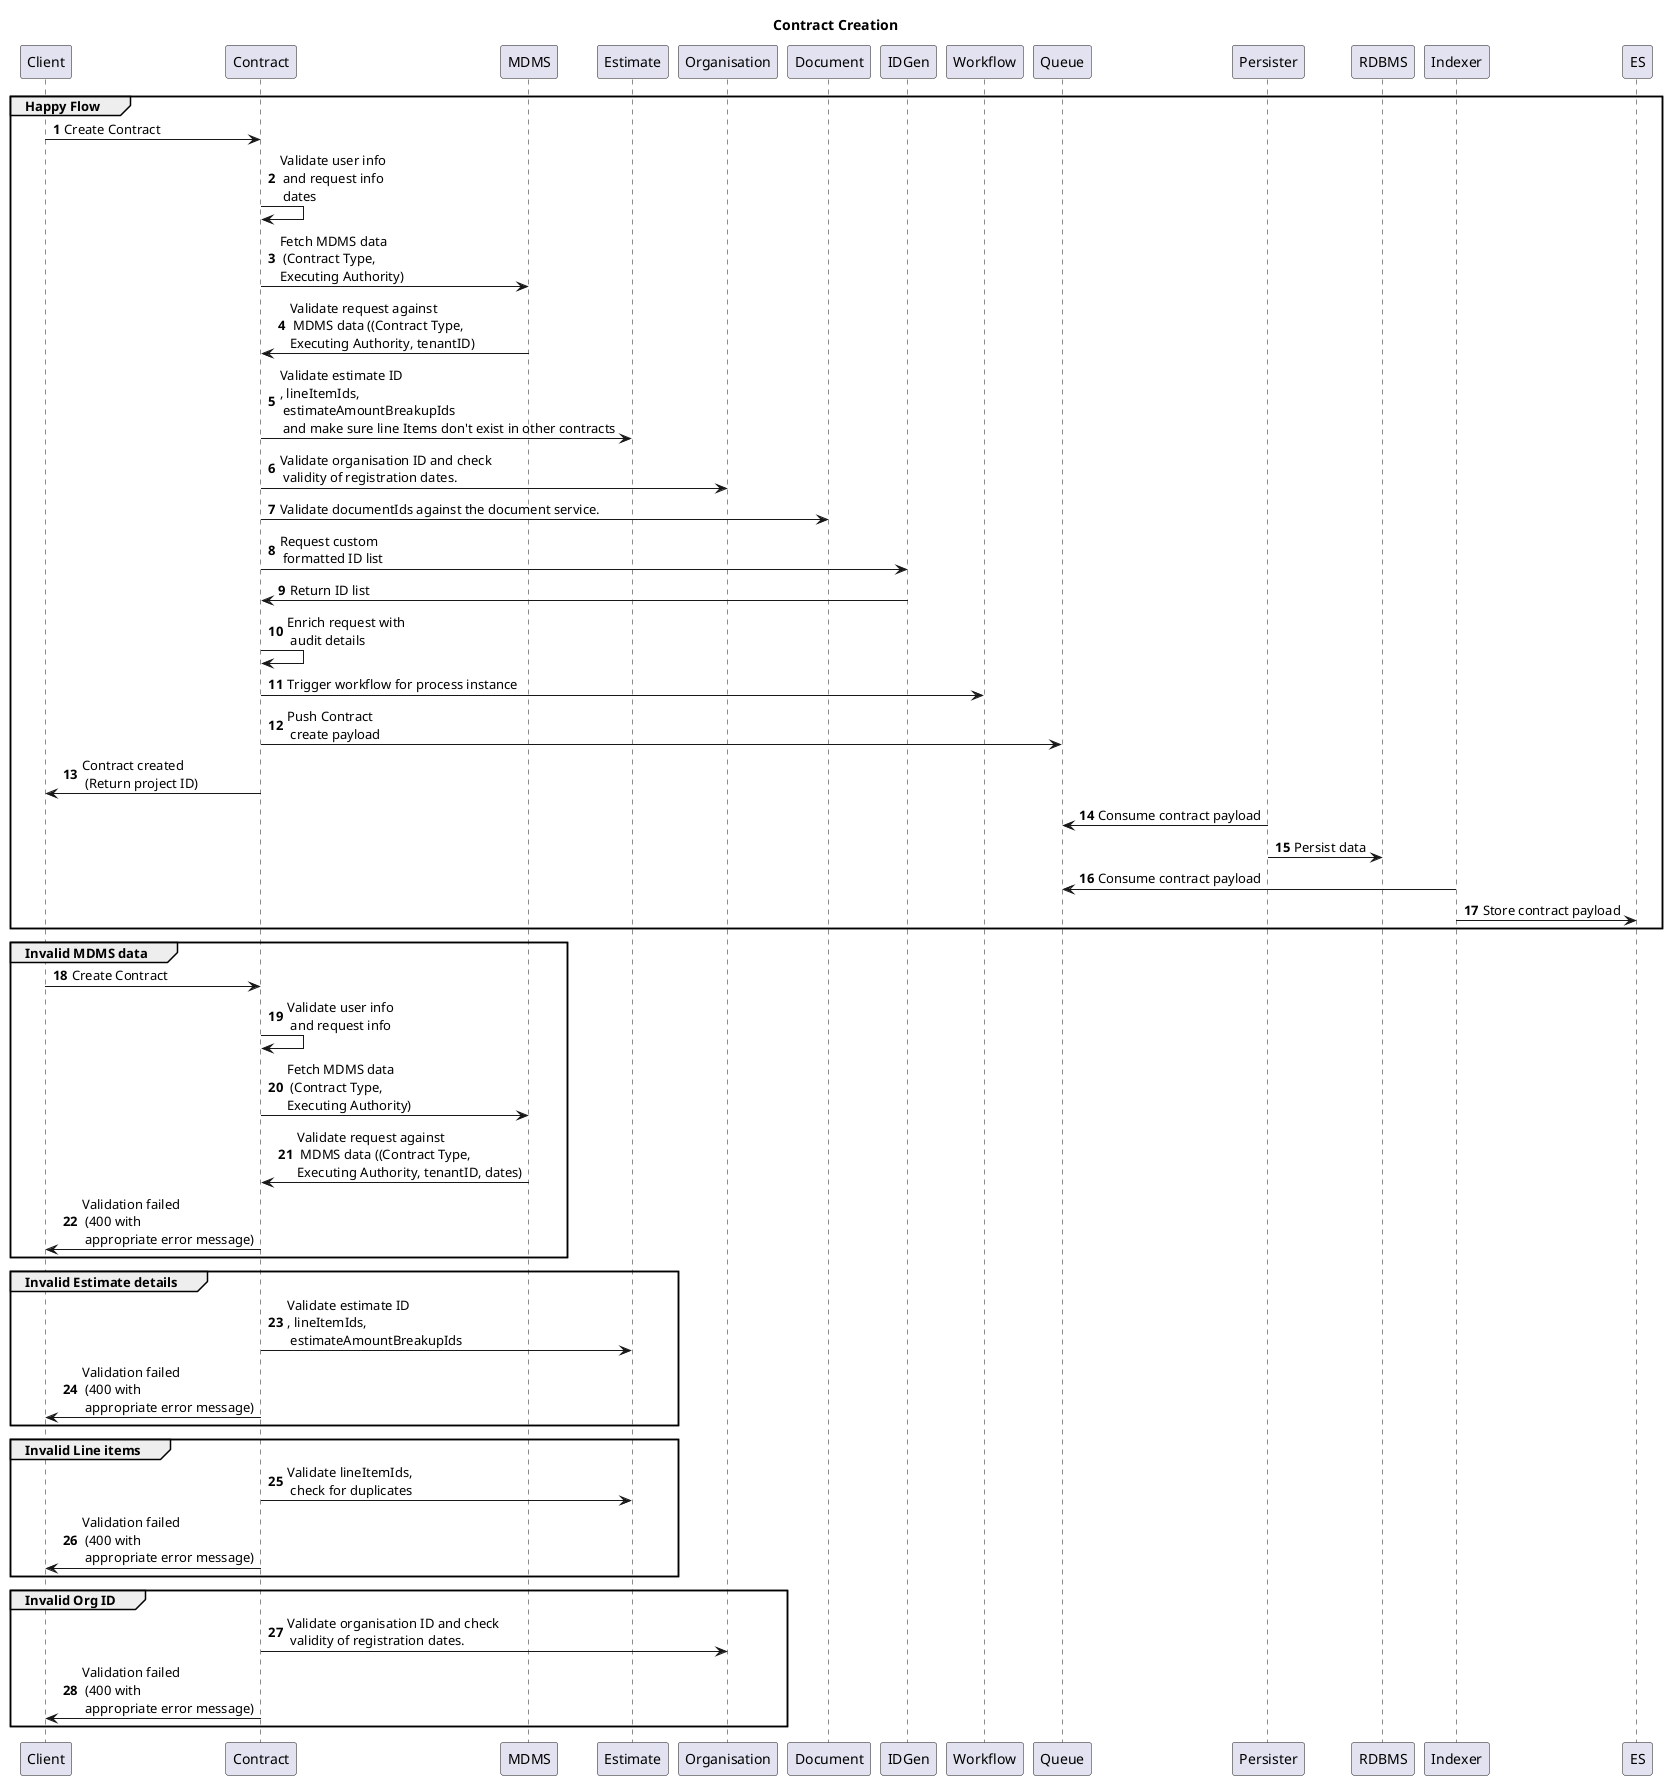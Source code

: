 @startuml
title Contract Creation
group Happy Flow
  autonumber
  Client -> Contract : Create Contract
  Contract -> Contract : Validate user info\n and request info\n dates
  Contract -> MDMS : Fetch MDMS data\n (Contract Type, \nExecuting Authority)
  MDMS -> Contract: Validate request against\n MDMS data ((Contract Type, \nExecuting Authority, tenantID)
  Contract -> Estimate: Validate estimate ID\n, lineItemIds, \n estimateAmountBreakupIds \n and make sure line Items don't exist in other contracts
  Contract -> Organisation: Validate organisation ID and check\n validity of registration dates.
  Contract -> Document: Validate documentIds against the document service.
  Contract -> IDGen: Request custom\n formatted ID list
  IDGen -> Contract: Return ID list
  Contract -> Contract : Enrich request with\n audit details
  Contract -> Workflow : Trigger workflow for process instance
  Contract -> Queue: Push Contract\n create payload
  Contract -> Client: Contract created\n (Return project ID)
  Persister -> Queue: Consume contract payload
  Persister -> RDBMS: Persist data
  Indexer -> Queue: Consume contract payload
  Indexer -> ES: Store contract payload
end
group Invalid MDMS data
  Client -> Contract : Create Contract
  Contract -> Contract : Validate user info\n and request info
  Contract -> MDMS : Fetch MDMS data\n (Contract Type, \nExecuting Authority)
  MDMS -> Contract: Validate request against\n MDMS data ((Contract Type, \nExecuting Authority, tenantID, dates)
  Contract -> Client: Validation failed\n (400 with\n appropriate error message)
end
group Invalid Estimate details
  Contract -> Estimate: Validate estimate ID\n, lineItemIds, \n estimateAmountBreakupIds
  Contract -> Client: Validation failed\n (400 with\n appropriate error message)
end
group Invalid Line items
  Contract -> Estimate: Validate lineItemIds,\n check for duplicates
  Contract -> Client: Validation failed\n (400 with\n appropriate error message)
end
group Invalid Org ID
 Contract -> Organisation: Validate organisation ID and check\n validity of registration dates.
 Contract -> Client: Validation failed\n (400 with\n appropriate error message)
end
@enduml

